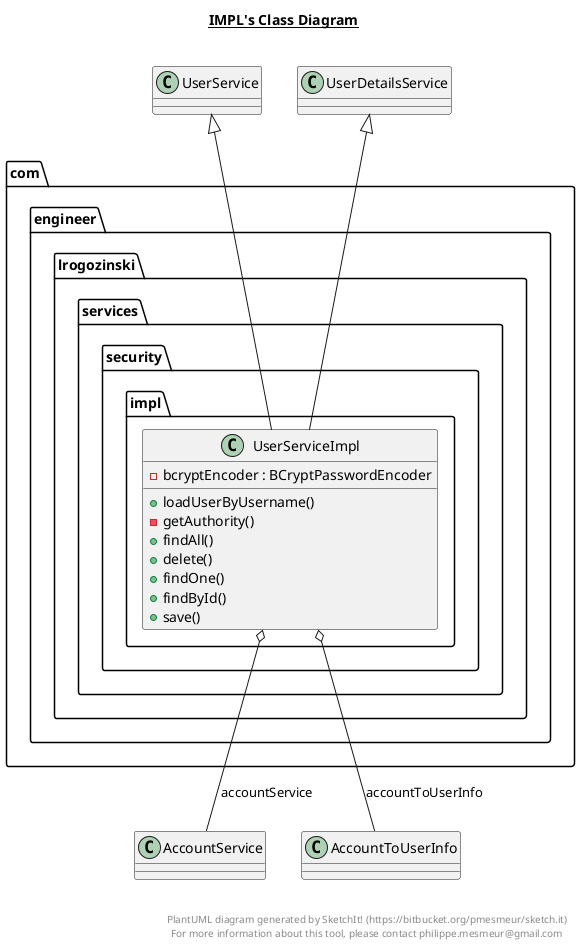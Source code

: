 @startuml

title __IMPL's Class Diagram__\n

  package com.engineer.lrogozinski {
    package com.engineer.lrogozinski.services {
      package com.engineer.lrogozinski.services.security {
        package com.engineer.lrogozinski.services.security.impl {
          class UserServiceImpl {
              - bcryptEncoder : BCryptPasswordEncoder
              + loadUserByUsername()
              - getAuthority()
              + findAll()
              + delete()
              + findOne()
              + findById()
              + save()
          }
        }
      }
    }
  }
  

  UserServiceImpl -up-|> UserDetailsService
  UserServiceImpl -up-|> UserService
  UserServiceImpl o-- AccountService : accountService
  UserServiceImpl o-- AccountToUserInfo : accountToUserInfo


right footer


PlantUML diagram generated by SketchIt! (https://bitbucket.org/pmesmeur/sketch.it)
For more information about this tool, please contact philippe.mesmeur@gmail.com
endfooter

@enduml
